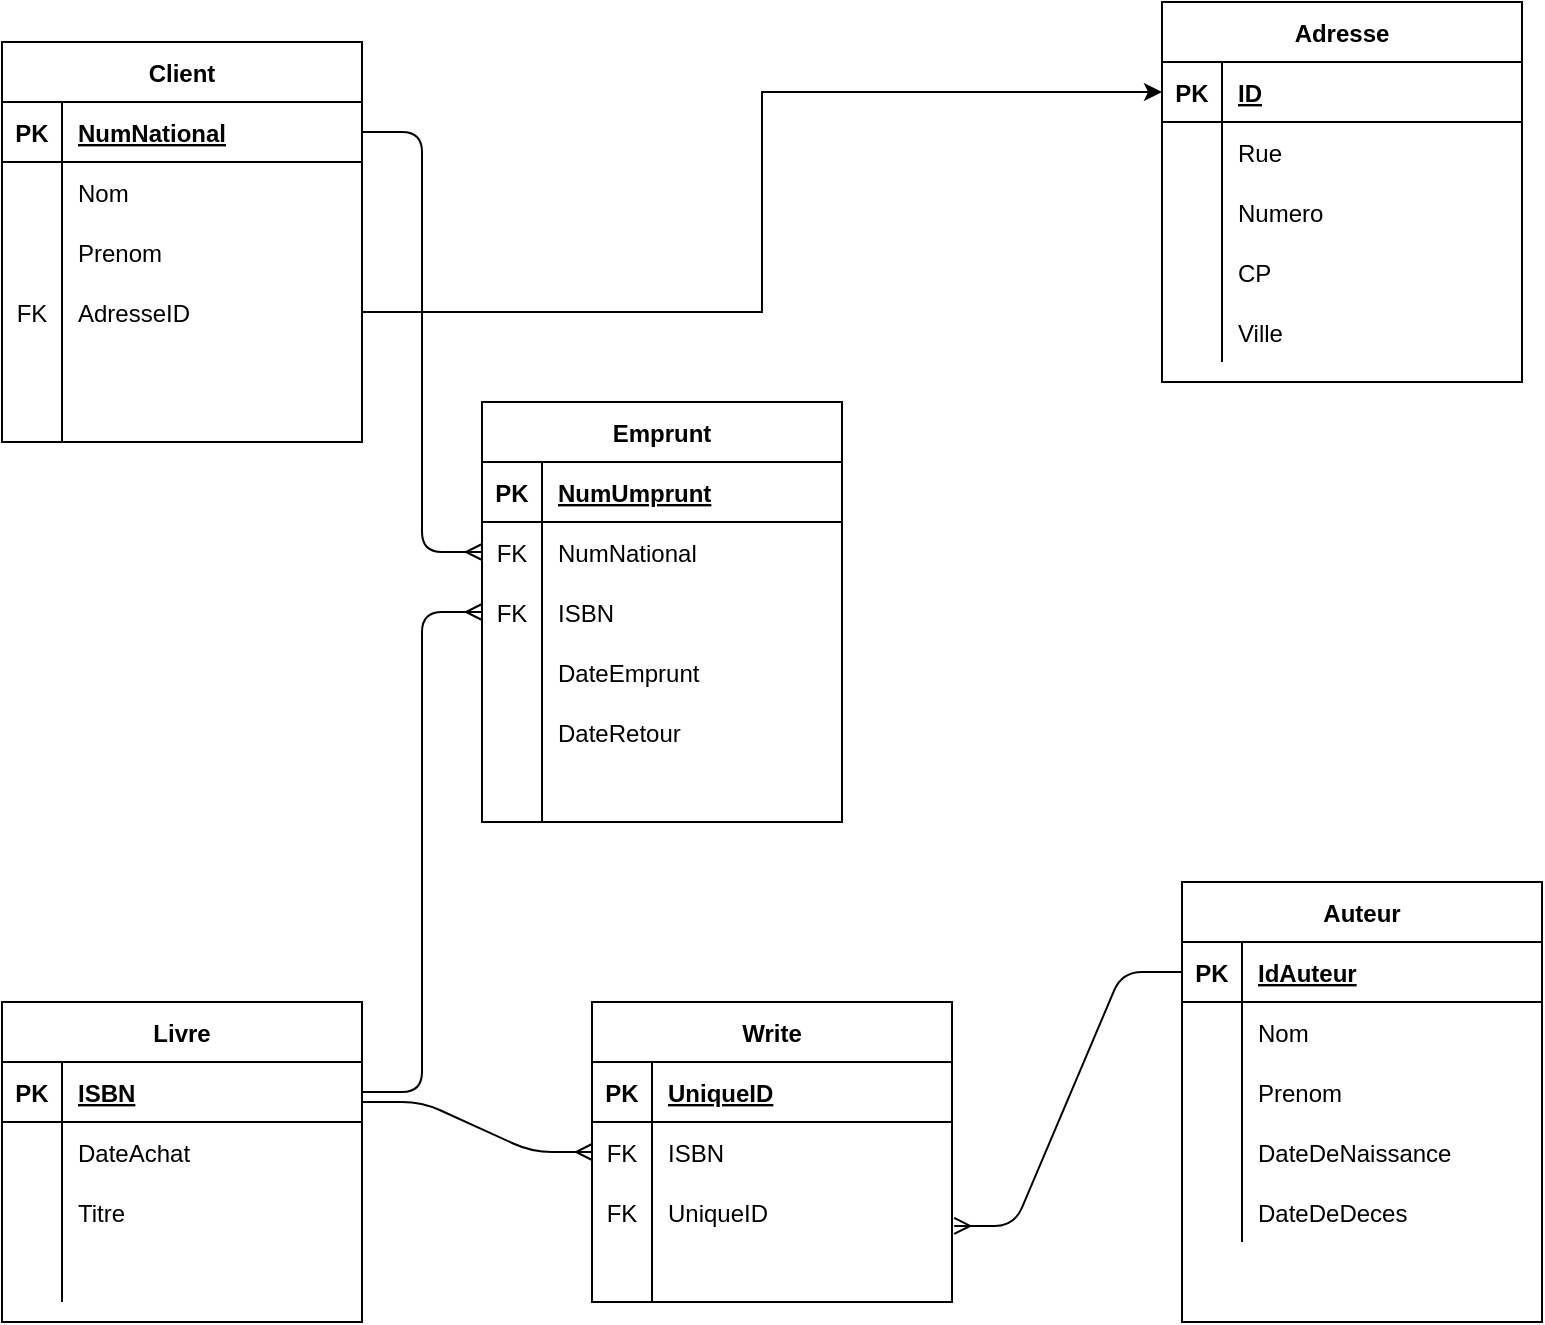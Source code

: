 <mxfile version="14.1.9" type="device"><diagram id="R2lEEEUBdFMjLlhIrx00" name="Page-1"><mxGraphModel dx="1329" dy="673" grid="1" gridSize="10" guides="1" tooltips="1" connect="1" arrows="1" fold="1" page="1" pageScale="1" pageWidth="850" pageHeight="1100" math="0" shadow="0" extFonts="Permanent Marker^https://fonts.googleapis.com/css?family=Permanent+Marker"><root><mxCell id="0"/><mxCell id="1" parent="0"/><mxCell id="unf7eHwnhutKVn63imaH-4" value="Client" style="shape=table;startSize=30;container=1;collapsible=1;childLayout=tableLayout;fixedRows=1;rowLines=0;fontStyle=1;align=center;resizeLast=1;" vertex="1" parent="1"><mxGeometry x="40" y="40" width="180" height="200" as="geometry"/></mxCell><mxCell id="unf7eHwnhutKVn63imaH-5" value="" style="shape=partialRectangle;collapsible=0;dropTarget=0;pointerEvents=0;fillColor=none;top=0;left=0;bottom=1;right=0;points=[[0,0.5],[1,0.5]];portConstraint=eastwest;" vertex="1" parent="unf7eHwnhutKVn63imaH-4"><mxGeometry y="30" width="180" height="30" as="geometry"/></mxCell><mxCell id="unf7eHwnhutKVn63imaH-6" value="PK" style="shape=partialRectangle;connectable=0;fillColor=none;top=0;left=0;bottom=0;right=0;fontStyle=1;overflow=hidden;" vertex="1" parent="unf7eHwnhutKVn63imaH-5"><mxGeometry width="30" height="30" as="geometry"/></mxCell><mxCell id="unf7eHwnhutKVn63imaH-7" value="NumNational" style="shape=partialRectangle;connectable=0;fillColor=none;top=0;left=0;bottom=0;right=0;align=left;spacingLeft=6;fontStyle=5;overflow=hidden;" vertex="1" parent="unf7eHwnhutKVn63imaH-5"><mxGeometry x="30" width="150" height="30" as="geometry"/></mxCell><mxCell id="unf7eHwnhutKVn63imaH-8" value="" style="shape=partialRectangle;collapsible=0;dropTarget=0;pointerEvents=0;fillColor=none;top=0;left=0;bottom=0;right=0;points=[[0,0.5],[1,0.5]];portConstraint=eastwest;" vertex="1" parent="unf7eHwnhutKVn63imaH-4"><mxGeometry y="60" width="180" height="30" as="geometry"/></mxCell><mxCell id="unf7eHwnhutKVn63imaH-9" value="" style="shape=partialRectangle;connectable=0;fillColor=none;top=0;left=0;bottom=0;right=0;editable=1;overflow=hidden;" vertex="1" parent="unf7eHwnhutKVn63imaH-8"><mxGeometry width="30" height="30" as="geometry"/></mxCell><mxCell id="unf7eHwnhutKVn63imaH-10" value="Nom" style="shape=partialRectangle;connectable=0;fillColor=none;top=0;left=0;bottom=0;right=0;align=left;spacingLeft=6;overflow=hidden;" vertex="1" parent="unf7eHwnhutKVn63imaH-8"><mxGeometry x="30" width="150" height="30" as="geometry"/></mxCell><mxCell id="unf7eHwnhutKVn63imaH-11" value="" style="shape=partialRectangle;collapsible=0;dropTarget=0;pointerEvents=0;fillColor=none;top=0;left=0;bottom=0;right=0;points=[[0,0.5],[1,0.5]];portConstraint=eastwest;" vertex="1" parent="unf7eHwnhutKVn63imaH-4"><mxGeometry y="90" width="180" height="30" as="geometry"/></mxCell><mxCell id="unf7eHwnhutKVn63imaH-12" value="" style="shape=partialRectangle;connectable=0;fillColor=none;top=0;left=0;bottom=0;right=0;editable=1;overflow=hidden;" vertex="1" parent="unf7eHwnhutKVn63imaH-11"><mxGeometry width="30" height="30" as="geometry"/></mxCell><mxCell id="unf7eHwnhutKVn63imaH-13" value="Prenom" style="shape=partialRectangle;connectable=0;fillColor=none;top=0;left=0;bottom=0;right=0;align=left;spacingLeft=6;overflow=hidden;" vertex="1" parent="unf7eHwnhutKVn63imaH-11"><mxGeometry x="30" width="150" height="30" as="geometry"/></mxCell><mxCell id="unf7eHwnhutKVn63imaH-31" value="" style="shape=partialRectangle;collapsible=0;dropTarget=0;pointerEvents=0;fillColor=none;top=0;left=0;bottom=0;right=0;points=[[0,0.5],[1,0.5]];portConstraint=eastwest;" vertex="1" parent="unf7eHwnhutKVn63imaH-4"><mxGeometry y="120" width="180" height="30" as="geometry"/></mxCell><mxCell id="unf7eHwnhutKVn63imaH-32" value="FK" style="shape=partialRectangle;connectable=0;fillColor=none;top=0;left=0;bottom=0;right=0;fontStyle=0;overflow=hidden;" vertex="1" parent="unf7eHwnhutKVn63imaH-31"><mxGeometry width="30" height="30" as="geometry"/></mxCell><mxCell id="unf7eHwnhutKVn63imaH-33" value="AdresseID" style="shape=partialRectangle;connectable=0;fillColor=none;top=0;left=0;bottom=0;right=0;align=left;spacingLeft=6;fontStyle=0;overflow=hidden;" vertex="1" parent="unf7eHwnhutKVn63imaH-31"><mxGeometry x="30" width="150" height="30" as="geometry"/></mxCell><mxCell id="unf7eHwnhutKVn63imaH-18" value="" style="shape=partialRectangle;collapsible=0;dropTarget=0;pointerEvents=0;fillColor=none;top=0;left=0;bottom=0;right=0;points=[[0,0.5],[1,0.5]];portConstraint=eastwest;" vertex="1" parent="unf7eHwnhutKVn63imaH-4"><mxGeometry y="150" width="180" height="20" as="geometry"/></mxCell><mxCell id="unf7eHwnhutKVn63imaH-19" value="" style="shape=partialRectangle;connectable=0;fillColor=none;top=0;left=0;bottom=0;right=0;editable=1;overflow=hidden;" vertex="1" parent="unf7eHwnhutKVn63imaH-18"><mxGeometry width="30" height="20" as="geometry"/></mxCell><mxCell id="unf7eHwnhutKVn63imaH-20" value="" style="shape=partialRectangle;connectable=0;fillColor=none;top=0;left=0;bottom=0;right=0;align=left;spacingLeft=6;overflow=hidden;" vertex="1" parent="unf7eHwnhutKVn63imaH-18"><mxGeometry x="30" width="150" height="20" as="geometry"/></mxCell><mxCell id="unf7eHwnhutKVn63imaH-14" value="" style="shape=partialRectangle;collapsible=0;dropTarget=0;pointerEvents=0;fillColor=none;top=0;left=0;bottom=0;right=0;points=[[0,0.5],[1,0.5]];portConstraint=eastwest;" vertex="1" parent="unf7eHwnhutKVn63imaH-4"><mxGeometry y="170" width="180" height="30" as="geometry"/></mxCell><mxCell id="unf7eHwnhutKVn63imaH-15" value="" style="shape=partialRectangle;connectable=0;fillColor=none;top=0;left=0;bottom=0;right=0;editable=1;overflow=hidden;" vertex="1" parent="unf7eHwnhutKVn63imaH-14"><mxGeometry width="30" height="30" as="geometry"/></mxCell><mxCell id="unf7eHwnhutKVn63imaH-16" value="" style="shape=partialRectangle;connectable=0;fillColor=none;top=0;left=0;bottom=0;right=0;align=left;spacingLeft=6;overflow=hidden;" vertex="1" parent="unf7eHwnhutKVn63imaH-14"><mxGeometry x="30" width="150" height="30" as="geometry"/></mxCell><mxCell id="unf7eHwnhutKVn63imaH-34" value="Adresse" style="shape=table;startSize=30;container=1;collapsible=1;childLayout=tableLayout;fixedRows=1;rowLines=0;fontStyle=1;align=center;resizeLast=1;" vertex="1" parent="1"><mxGeometry x="620" y="20" width="180" height="190" as="geometry"/></mxCell><mxCell id="unf7eHwnhutKVn63imaH-35" value="" style="shape=partialRectangle;collapsible=0;dropTarget=0;pointerEvents=0;fillColor=none;top=0;left=0;bottom=1;right=0;points=[[0,0.5],[1,0.5]];portConstraint=eastwest;" vertex="1" parent="unf7eHwnhutKVn63imaH-34"><mxGeometry y="30" width="180" height="30" as="geometry"/></mxCell><mxCell id="unf7eHwnhutKVn63imaH-36" value="PK" style="shape=partialRectangle;connectable=0;fillColor=none;top=0;left=0;bottom=0;right=0;fontStyle=1;overflow=hidden;" vertex="1" parent="unf7eHwnhutKVn63imaH-35"><mxGeometry width="30" height="30" as="geometry"/></mxCell><mxCell id="unf7eHwnhutKVn63imaH-37" value="ID" style="shape=partialRectangle;connectable=0;fillColor=none;top=0;left=0;bottom=0;right=0;align=left;spacingLeft=6;fontStyle=5;overflow=hidden;" vertex="1" parent="unf7eHwnhutKVn63imaH-35"><mxGeometry x="30" width="150" height="30" as="geometry"/></mxCell><mxCell id="unf7eHwnhutKVn63imaH-38" value="" style="shape=partialRectangle;collapsible=0;dropTarget=0;pointerEvents=0;fillColor=none;top=0;left=0;bottom=0;right=0;points=[[0,0.5],[1,0.5]];portConstraint=eastwest;" vertex="1" parent="unf7eHwnhutKVn63imaH-34"><mxGeometry y="60" width="180" height="30" as="geometry"/></mxCell><mxCell id="unf7eHwnhutKVn63imaH-39" value="" style="shape=partialRectangle;connectable=0;fillColor=none;top=0;left=0;bottom=0;right=0;editable=1;overflow=hidden;" vertex="1" parent="unf7eHwnhutKVn63imaH-38"><mxGeometry width="30" height="30" as="geometry"/></mxCell><mxCell id="unf7eHwnhutKVn63imaH-40" value="Rue" style="shape=partialRectangle;connectable=0;fillColor=none;top=0;left=0;bottom=0;right=0;align=left;spacingLeft=6;overflow=hidden;" vertex="1" parent="unf7eHwnhutKVn63imaH-38"><mxGeometry x="30" width="150" height="30" as="geometry"/></mxCell><mxCell id="unf7eHwnhutKVn63imaH-41" value="" style="shape=partialRectangle;collapsible=0;dropTarget=0;pointerEvents=0;fillColor=none;top=0;left=0;bottom=0;right=0;points=[[0,0.5],[1,0.5]];portConstraint=eastwest;" vertex="1" parent="unf7eHwnhutKVn63imaH-34"><mxGeometry y="90" width="180" height="30" as="geometry"/></mxCell><mxCell id="unf7eHwnhutKVn63imaH-42" value="" style="shape=partialRectangle;connectable=0;fillColor=none;top=0;left=0;bottom=0;right=0;editable=1;overflow=hidden;" vertex="1" parent="unf7eHwnhutKVn63imaH-41"><mxGeometry width="30" height="30" as="geometry"/></mxCell><mxCell id="unf7eHwnhutKVn63imaH-43" value="Numero" style="shape=partialRectangle;connectable=0;fillColor=none;top=0;left=0;bottom=0;right=0;align=left;spacingLeft=6;overflow=hidden;" vertex="1" parent="unf7eHwnhutKVn63imaH-41"><mxGeometry x="30" width="150" height="30" as="geometry"/></mxCell><mxCell id="unf7eHwnhutKVn63imaH-44" value="" style="shape=partialRectangle;collapsible=0;dropTarget=0;pointerEvents=0;fillColor=none;top=0;left=0;bottom=0;right=0;points=[[0,0.5],[1,0.5]];portConstraint=eastwest;" vertex="1" parent="unf7eHwnhutKVn63imaH-34"><mxGeometry y="120" width="180" height="30" as="geometry"/></mxCell><mxCell id="unf7eHwnhutKVn63imaH-45" value="" style="shape=partialRectangle;connectable=0;fillColor=none;top=0;left=0;bottom=0;right=0;editable=1;overflow=hidden;" vertex="1" parent="unf7eHwnhutKVn63imaH-44"><mxGeometry width="30" height="30" as="geometry"/></mxCell><mxCell id="unf7eHwnhutKVn63imaH-46" value="CP" style="shape=partialRectangle;connectable=0;fillColor=none;top=0;left=0;bottom=0;right=0;align=left;spacingLeft=6;overflow=hidden;" vertex="1" parent="unf7eHwnhutKVn63imaH-44"><mxGeometry x="30" width="150" height="30" as="geometry"/></mxCell><mxCell id="unf7eHwnhutKVn63imaH-49" value="" style="shape=partialRectangle;collapsible=0;dropTarget=0;pointerEvents=0;fillColor=none;top=0;left=0;bottom=0;right=0;points=[[0,0.5],[1,0.5]];portConstraint=eastwest;" vertex="1" parent="unf7eHwnhutKVn63imaH-34"><mxGeometry y="150" width="180" height="30" as="geometry"/></mxCell><mxCell id="unf7eHwnhutKVn63imaH-50" value="" style="shape=partialRectangle;connectable=0;fillColor=none;top=0;left=0;bottom=0;right=0;editable=1;overflow=hidden;" vertex="1" parent="unf7eHwnhutKVn63imaH-49"><mxGeometry width="30" height="30" as="geometry"/></mxCell><mxCell id="unf7eHwnhutKVn63imaH-51" value="Ville" style="shape=partialRectangle;connectable=0;fillColor=none;top=0;left=0;bottom=0;right=0;align=left;spacingLeft=6;overflow=hidden;" vertex="1" parent="unf7eHwnhutKVn63imaH-49"><mxGeometry x="30" width="150" height="30" as="geometry"/></mxCell><mxCell id="unf7eHwnhutKVn63imaH-48" style="edgeStyle=orthogonalEdgeStyle;rounded=0;orthogonalLoop=1;jettySize=auto;html=1;" edge="1" parent="1" source="unf7eHwnhutKVn63imaH-31" target="unf7eHwnhutKVn63imaH-35"><mxGeometry relative="1" as="geometry"/></mxCell><mxCell id="unf7eHwnhutKVn63imaH-52" value="Livre" style="shape=table;startSize=30;container=1;collapsible=1;childLayout=tableLayout;fixedRows=1;rowLines=0;fontStyle=1;align=center;resizeLast=1;" vertex="1" parent="1"><mxGeometry x="40" y="520" width="180" height="160" as="geometry"/></mxCell><mxCell id="unf7eHwnhutKVn63imaH-53" value="" style="shape=partialRectangle;collapsible=0;dropTarget=0;pointerEvents=0;fillColor=none;top=0;left=0;bottom=1;right=0;points=[[0,0.5],[1,0.5]];portConstraint=eastwest;" vertex="1" parent="unf7eHwnhutKVn63imaH-52"><mxGeometry y="30" width="180" height="30" as="geometry"/></mxCell><mxCell id="unf7eHwnhutKVn63imaH-54" value="PK" style="shape=partialRectangle;connectable=0;fillColor=none;top=0;left=0;bottom=0;right=0;fontStyle=1;overflow=hidden;" vertex="1" parent="unf7eHwnhutKVn63imaH-53"><mxGeometry width="30" height="30" as="geometry"/></mxCell><mxCell id="unf7eHwnhutKVn63imaH-55" value="ISBN" style="shape=partialRectangle;connectable=0;fillColor=none;top=0;left=0;bottom=0;right=0;align=left;spacingLeft=6;fontStyle=5;overflow=hidden;" vertex="1" parent="unf7eHwnhutKVn63imaH-53"><mxGeometry x="30" width="150" height="30" as="geometry"/></mxCell><mxCell id="unf7eHwnhutKVn63imaH-56" value="" style="shape=partialRectangle;collapsible=0;dropTarget=0;pointerEvents=0;fillColor=none;top=0;left=0;bottom=0;right=0;points=[[0,0.5],[1,0.5]];portConstraint=eastwest;" vertex="1" parent="unf7eHwnhutKVn63imaH-52"><mxGeometry y="60" width="180" height="30" as="geometry"/></mxCell><mxCell id="unf7eHwnhutKVn63imaH-57" value="" style="shape=partialRectangle;connectable=0;fillColor=none;top=0;left=0;bottom=0;right=0;editable=1;overflow=hidden;" vertex="1" parent="unf7eHwnhutKVn63imaH-56"><mxGeometry width="30" height="30" as="geometry"/></mxCell><mxCell id="unf7eHwnhutKVn63imaH-58" value="DateAchat" style="shape=partialRectangle;connectable=0;fillColor=none;top=0;left=0;bottom=0;right=0;align=left;spacingLeft=6;overflow=hidden;" vertex="1" parent="unf7eHwnhutKVn63imaH-56"><mxGeometry x="30" width="150" height="30" as="geometry"/></mxCell><mxCell id="unf7eHwnhutKVn63imaH-59" value="" style="shape=partialRectangle;collapsible=0;dropTarget=0;pointerEvents=0;fillColor=none;top=0;left=0;bottom=0;right=0;points=[[0,0.5],[1,0.5]];portConstraint=eastwest;" vertex="1" parent="unf7eHwnhutKVn63imaH-52"><mxGeometry y="90" width="180" height="30" as="geometry"/></mxCell><mxCell id="unf7eHwnhutKVn63imaH-60" value="" style="shape=partialRectangle;connectable=0;fillColor=none;top=0;left=0;bottom=0;right=0;editable=1;overflow=hidden;" vertex="1" parent="unf7eHwnhutKVn63imaH-59"><mxGeometry width="30" height="30" as="geometry"/></mxCell><mxCell id="unf7eHwnhutKVn63imaH-61" value="Titre" style="shape=partialRectangle;connectable=0;fillColor=none;top=0;left=0;bottom=0;right=0;align=left;spacingLeft=6;overflow=hidden;" vertex="1" parent="unf7eHwnhutKVn63imaH-59"><mxGeometry x="30" width="150" height="30" as="geometry"/></mxCell><mxCell id="unf7eHwnhutKVn63imaH-62" value="" style="shape=partialRectangle;collapsible=0;dropTarget=0;pointerEvents=0;fillColor=none;top=0;left=0;bottom=0;right=0;points=[[0,0.5],[1,0.5]];portConstraint=eastwest;" vertex="1" parent="unf7eHwnhutKVn63imaH-52"><mxGeometry y="120" width="180" height="30" as="geometry"/></mxCell><mxCell id="unf7eHwnhutKVn63imaH-63" value="" style="shape=partialRectangle;connectable=0;fillColor=none;top=0;left=0;bottom=0;right=0;editable=1;overflow=hidden;" vertex="1" parent="unf7eHwnhutKVn63imaH-62"><mxGeometry width="30" height="30" as="geometry"/></mxCell><mxCell id="unf7eHwnhutKVn63imaH-64" value="" style="shape=partialRectangle;connectable=0;fillColor=none;top=0;left=0;bottom=0;right=0;align=left;spacingLeft=6;overflow=hidden;" vertex="1" parent="unf7eHwnhutKVn63imaH-62"><mxGeometry x="30" width="150" height="30" as="geometry"/></mxCell><mxCell id="unf7eHwnhutKVn63imaH-65" value="Auteur" style="shape=table;startSize=30;container=1;collapsible=1;childLayout=tableLayout;fixedRows=1;rowLines=0;fontStyle=1;align=center;resizeLast=1;" vertex="1" parent="1"><mxGeometry x="630" y="460" width="180" height="220" as="geometry"/></mxCell><mxCell id="unf7eHwnhutKVn63imaH-66" value="" style="shape=partialRectangle;collapsible=0;dropTarget=0;pointerEvents=0;fillColor=none;top=0;left=0;bottom=1;right=0;points=[[0,0.5],[1,0.5]];portConstraint=eastwest;" vertex="1" parent="unf7eHwnhutKVn63imaH-65"><mxGeometry y="30" width="180" height="30" as="geometry"/></mxCell><mxCell id="unf7eHwnhutKVn63imaH-67" value="PK" style="shape=partialRectangle;connectable=0;fillColor=none;top=0;left=0;bottom=0;right=0;fontStyle=1;overflow=hidden;" vertex="1" parent="unf7eHwnhutKVn63imaH-66"><mxGeometry width="30" height="30" as="geometry"/></mxCell><mxCell id="unf7eHwnhutKVn63imaH-68" value="IdAuteur" style="shape=partialRectangle;connectable=0;fillColor=none;top=0;left=0;bottom=0;right=0;align=left;spacingLeft=6;fontStyle=5;overflow=hidden;" vertex="1" parent="unf7eHwnhutKVn63imaH-66"><mxGeometry x="30" width="150" height="30" as="geometry"/></mxCell><mxCell id="unf7eHwnhutKVn63imaH-69" value="" style="shape=partialRectangle;collapsible=0;dropTarget=0;pointerEvents=0;fillColor=none;top=0;left=0;bottom=0;right=0;points=[[0,0.5],[1,0.5]];portConstraint=eastwest;" vertex="1" parent="unf7eHwnhutKVn63imaH-65"><mxGeometry y="60" width="180" height="30" as="geometry"/></mxCell><mxCell id="unf7eHwnhutKVn63imaH-70" value="" style="shape=partialRectangle;connectable=0;fillColor=none;top=0;left=0;bottom=0;right=0;editable=1;overflow=hidden;" vertex="1" parent="unf7eHwnhutKVn63imaH-69"><mxGeometry width="30" height="30" as="geometry"/></mxCell><mxCell id="unf7eHwnhutKVn63imaH-71" value="Nom" style="shape=partialRectangle;connectable=0;fillColor=none;top=0;left=0;bottom=0;right=0;align=left;spacingLeft=6;overflow=hidden;" vertex="1" parent="unf7eHwnhutKVn63imaH-69"><mxGeometry x="30" width="150" height="30" as="geometry"/></mxCell><mxCell id="unf7eHwnhutKVn63imaH-72" value="" style="shape=partialRectangle;collapsible=0;dropTarget=0;pointerEvents=0;fillColor=none;top=0;left=0;bottom=0;right=0;points=[[0,0.5],[1,0.5]];portConstraint=eastwest;" vertex="1" parent="unf7eHwnhutKVn63imaH-65"><mxGeometry y="90" width="180" height="30" as="geometry"/></mxCell><mxCell id="unf7eHwnhutKVn63imaH-73" value="" style="shape=partialRectangle;connectable=0;fillColor=none;top=0;left=0;bottom=0;right=0;editable=1;overflow=hidden;" vertex="1" parent="unf7eHwnhutKVn63imaH-72"><mxGeometry width="30" height="30" as="geometry"/></mxCell><mxCell id="unf7eHwnhutKVn63imaH-74" value="Prenom" style="shape=partialRectangle;connectable=0;fillColor=none;top=0;left=0;bottom=0;right=0;align=left;spacingLeft=6;overflow=hidden;" vertex="1" parent="unf7eHwnhutKVn63imaH-72"><mxGeometry x="30" width="150" height="30" as="geometry"/></mxCell><mxCell id="unf7eHwnhutKVn63imaH-75" value="" style="shape=partialRectangle;collapsible=0;dropTarget=0;pointerEvents=0;fillColor=none;top=0;left=0;bottom=0;right=0;points=[[0,0.5],[1,0.5]];portConstraint=eastwest;" vertex="1" parent="unf7eHwnhutKVn63imaH-65"><mxGeometry y="120" width="180" height="30" as="geometry"/></mxCell><mxCell id="unf7eHwnhutKVn63imaH-76" value="" style="shape=partialRectangle;connectable=0;fillColor=none;top=0;left=0;bottom=0;right=0;editable=1;overflow=hidden;" vertex="1" parent="unf7eHwnhutKVn63imaH-75"><mxGeometry width="30" height="30" as="geometry"/></mxCell><mxCell id="unf7eHwnhutKVn63imaH-77" value="DateDeNaissance" style="shape=partialRectangle;connectable=0;fillColor=none;top=0;left=0;bottom=0;right=0;align=left;spacingLeft=6;overflow=hidden;" vertex="1" parent="unf7eHwnhutKVn63imaH-75"><mxGeometry x="30" width="150" height="30" as="geometry"/></mxCell><mxCell id="unf7eHwnhutKVn63imaH-81" value="" style="shape=partialRectangle;collapsible=0;dropTarget=0;pointerEvents=0;fillColor=none;top=0;left=0;bottom=0;right=0;points=[[0,0.5],[1,0.5]];portConstraint=eastwest;" vertex="1" parent="unf7eHwnhutKVn63imaH-65"><mxGeometry y="150" width="180" height="30" as="geometry"/></mxCell><mxCell id="unf7eHwnhutKVn63imaH-82" value="" style="shape=partialRectangle;connectable=0;fillColor=none;top=0;left=0;bottom=0;right=0;editable=1;overflow=hidden;" vertex="1" parent="unf7eHwnhutKVn63imaH-81"><mxGeometry width="30" height="30" as="geometry"/></mxCell><mxCell id="unf7eHwnhutKVn63imaH-83" value="DateDeDeces" style="shape=partialRectangle;connectable=0;fillColor=none;top=0;left=0;bottom=0;right=0;align=left;spacingLeft=6;overflow=hidden;" vertex="1" parent="unf7eHwnhutKVn63imaH-81"><mxGeometry x="30" width="150" height="30" as="geometry"/></mxCell><mxCell id="unf7eHwnhutKVn63imaH-87" value="Write" style="shape=table;startSize=30;container=1;collapsible=1;childLayout=tableLayout;fixedRows=1;rowLines=0;fontStyle=1;align=center;resizeLast=1;" vertex="1" parent="1"><mxGeometry x="335" y="520" width="180" height="150" as="geometry"/></mxCell><mxCell id="unf7eHwnhutKVn63imaH-88" value="" style="shape=partialRectangle;collapsible=0;dropTarget=0;pointerEvents=0;fillColor=none;top=0;left=0;bottom=1;right=0;points=[[0,0.5],[1,0.5]];portConstraint=eastwest;" vertex="1" parent="unf7eHwnhutKVn63imaH-87"><mxGeometry y="30" width="180" height="30" as="geometry"/></mxCell><mxCell id="unf7eHwnhutKVn63imaH-89" value="PK" style="shape=partialRectangle;connectable=0;fillColor=none;top=0;left=0;bottom=0;right=0;fontStyle=1;overflow=hidden;" vertex="1" parent="unf7eHwnhutKVn63imaH-88"><mxGeometry width="30" height="30" as="geometry"/></mxCell><mxCell id="unf7eHwnhutKVn63imaH-90" value="UniqueID" style="shape=partialRectangle;connectable=0;fillColor=none;top=0;left=0;bottom=0;right=0;align=left;spacingLeft=6;fontStyle=5;overflow=hidden;" vertex="1" parent="unf7eHwnhutKVn63imaH-88"><mxGeometry x="30" width="150" height="30" as="geometry"/></mxCell><mxCell id="unf7eHwnhutKVn63imaH-132" value="" style="shape=partialRectangle;collapsible=0;dropTarget=0;pointerEvents=0;fillColor=none;top=0;left=0;bottom=0;right=0;points=[[0,0.5],[1,0.5]];portConstraint=eastwest;" vertex="1" parent="unf7eHwnhutKVn63imaH-87"><mxGeometry y="60" width="180" height="30" as="geometry"/></mxCell><mxCell id="unf7eHwnhutKVn63imaH-133" value="FK" style="shape=partialRectangle;connectable=0;fillColor=none;top=0;left=0;bottom=0;right=0;fontStyle=0;overflow=hidden;" vertex="1" parent="unf7eHwnhutKVn63imaH-132"><mxGeometry width="30" height="30" as="geometry"/></mxCell><mxCell id="unf7eHwnhutKVn63imaH-134" value="ISBN" style="shape=partialRectangle;connectable=0;fillColor=none;top=0;left=0;bottom=0;right=0;align=left;spacingLeft=6;fontStyle=0;overflow=hidden;" vertex="1" parent="unf7eHwnhutKVn63imaH-132"><mxGeometry x="30" width="150" height="30" as="geometry"/></mxCell><mxCell id="unf7eHwnhutKVn63imaH-135" value="" style="shape=partialRectangle;collapsible=0;dropTarget=0;pointerEvents=0;fillColor=none;top=0;left=0;bottom=0;right=0;points=[[0,0.5],[1,0.5]];portConstraint=eastwest;" vertex="1" parent="unf7eHwnhutKVn63imaH-87"><mxGeometry y="90" width="180" height="30" as="geometry"/></mxCell><mxCell id="unf7eHwnhutKVn63imaH-136" value="FK" style="shape=partialRectangle;connectable=0;fillColor=none;top=0;left=0;bottom=0;right=0;fontStyle=0;overflow=hidden;" vertex="1" parent="unf7eHwnhutKVn63imaH-135"><mxGeometry width="30" height="30" as="geometry"/></mxCell><mxCell id="unf7eHwnhutKVn63imaH-137" value="UniqueID" style="shape=partialRectangle;connectable=0;fillColor=none;top=0;left=0;bottom=0;right=0;align=left;spacingLeft=6;fontStyle=0;overflow=hidden;" vertex="1" parent="unf7eHwnhutKVn63imaH-135"><mxGeometry x="30" width="150" height="30" as="geometry"/></mxCell><mxCell id="unf7eHwnhutKVn63imaH-97" value="" style="shape=partialRectangle;collapsible=0;dropTarget=0;pointerEvents=0;fillColor=none;top=0;left=0;bottom=0;right=0;points=[[0,0.5],[1,0.5]];portConstraint=eastwest;" vertex="1" parent="unf7eHwnhutKVn63imaH-87"><mxGeometry y="120" width="180" height="30" as="geometry"/></mxCell><mxCell id="unf7eHwnhutKVn63imaH-98" value="" style="shape=partialRectangle;connectable=0;fillColor=none;top=0;left=0;bottom=0;right=0;editable=1;overflow=hidden;" vertex="1" parent="unf7eHwnhutKVn63imaH-97"><mxGeometry width="30" height="30" as="geometry"/></mxCell><mxCell id="unf7eHwnhutKVn63imaH-99" value="" style="shape=partialRectangle;connectable=0;fillColor=none;top=0;left=0;bottom=0;right=0;align=left;spacingLeft=6;overflow=hidden;" vertex="1" parent="unf7eHwnhutKVn63imaH-97"><mxGeometry x="30" width="150" height="30" as="geometry"/></mxCell><mxCell id="unf7eHwnhutKVn63imaH-100" value="Emprunt" style="shape=table;startSize=30;container=1;collapsible=1;childLayout=tableLayout;fixedRows=1;rowLines=0;fontStyle=1;align=center;resizeLast=1;" vertex="1" parent="1"><mxGeometry x="280" y="220" width="180" height="210" as="geometry"/></mxCell><mxCell id="unf7eHwnhutKVn63imaH-101" value="" style="shape=partialRectangle;collapsible=0;dropTarget=0;pointerEvents=0;fillColor=none;top=0;left=0;bottom=1;right=0;points=[[0,0.5],[1,0.5]];portConstraint=eastwest;" vertex="1" parent="unf7eHwnhutKVn63imaH-100"><mxGeometry y="30" width="180" height="30" as="geometry"/></mxCell><mxCell id="unf7eHwnhutKVn63imaH-102" value="PK" style="shape=partialRectangle;connectable=0;fillColor=none;top=0;left=0;bottom=0;right=0;fontStyle=1;overflow=hidden;" vertex="1" parent="unf7eHwnhutKVn63imaH-101"><mxGeometry width="30" height="30" as="geometry"/></mxCell><mxCell id="unf7eHwnhutKVn63imaH-103" value="NumUmprunt" style="shape=partialRectangle;connectable=0;fillColor=none;top=0;left=0;bottom=0;right=0;align=left;spacingLeft=6;fontStyle=5;overflow=hidden;" vertex="1" parent="unf7eHwnhutKVn63imaH-101"><mxGeometry x="30" width="150" height="30" as="geometry"/></mxCell><mxCell id="unf7eHwnhutKVn63imaH-116" value="" style="shape=partialRectangle;collapsible=0;dropTarget=0;pointerEvents=0;fillColor=none;top=0;left=0;bottom=0;right=0;points=[[0,0.5],[1,0.5]];portConstraint=eastwest;" vertex="1" parent="unf7eHwnhutKVn63imaH-100"><mxGeometry y="60" width="180" height="30" as="geometry"/></mxCell><mxCell id="unf7eHwnhutKVn63imaH-117" value="FK" style="shape=partialRectangle;connectable=0;fillColor=none;top=0;left=0;bottom=0;right=0;fontStyle=0;overflow=hidden;" vertex="1" parent="unf7eHwnhutKVn63imaH-116"><mxGeometry width="30" height="30" as="geometry"/></mxCell><mxCell id="unf7eHwnhutKVn63imaH-118" value="NumNational" style="shape=partialRectangle;connectable=0;fillColor=none;top=0;left=0;bottom=0;right=0;align=left;spacingLeft=6;fontStyle=0;overflow=hidden;" vertex="1" parent="unf7eHwnhutKVn63imaH-116"><mxGeometry x="30" width="150" height="30" as="geometry"/></mxCell><mxCell id="unf7eHwnhutKVn63imaH-119" value="" style="shape=partialRectangle;collapsible=0;dropTarget=0;pointerEvents=0;fillColor=none;top=0;left=0;bottom=0;right=0;points=[[0,0.5],[1,0.5]];portConstraint=eastwest;" vertex="1" parent="unf7eHwnhutKVn63imaH-100"><mxGeometry y="90" width="180" height="30" as="geometry"/></mxCell><mxCell id="unf7eHwnhutKVn63imaH-120" value="FK" style="shape=partialRectangle;connectable=0;fillColor=none;top=0;left=0;bottom=0;right=0;fontStyle=0;overflow=hidden;" vertex="1" parent="unf7eHwnhutKVn63imaH-119"><mxGeometry width="30" height="30" as="geometry"/></mxCell><mxCell id="unf7eHwnhutKVn63imaH-121" value="ISBN" style="shape=partialRectangle;connectable=0;fillColor=none;top=0;left=0;bottom=0;right=0;align=left;spacingLeft=6;fontStyle=0;overflow=hidden;" vertex="1" parent="unf7eHwnhutKVn63imaH-119"><mxGeometry x="30" width="150" height="30" as="geometry"/></mxCell><mxCell id="unf7eHwnhutKVn63imaH-107" value="" style="shape=partialRectangle;collapsible=0;dropTarget=0;pointerEvents=0;fillColor=none;top=0;left=0;bottom=0;right=0;points=[[0,0.5],[1,0.5]];portConstraint=eastwest;" vertex="1" parent="unf7eHwnhutKVn63imaH-100"><mxGeometry y="120" width="180" height="30" as="geometry"/></mxCell><mxCell id="unf7eHwnhutKVn63imaH-108" value="" style="shape=partialRectangle;connectable=0;fillColor=none;top=0;left=0;bottom=0;right=0;editable=1;overflow=hidden;" vertex="1" parent="unf7eHwnhutKVn63imaH-107"><mxGeometry width="30" height="30" as="geometry"/></mxCell><mxCell id="unf7eHwnhutKVn63imaH-109" value="DateEmprunt" style="shape=partialRectangle;connectable=0;fillColor=none;top=0;left=0;bottom=0;right=0;align=left;spacingLeft=6;overflow=hidden;" vertex="1" parent="unf7eHwnhutKVn63imaH-107"><mxGeometry x="30" width="150" height="30" as="geometry"/></mxCell><mxCell id="unf7eHwnhutKVn63imaH-110" value="" style="shape=partialRectangle;collapsible=0;dropTarget=0;pointerEvents=0;fillColor=none;top=0;left=0;bottom=0;right=0;points=[[0,0.5],[1,0.5]];portConstraint=eastwest;" vertex="1" parent="unf7eHwnhutKVn63imaH-100"><mxGeometry y="150" width="180" height="30" as="geometry"/></mxCell><mxCell id="unf7eHwnhutKVn63imaH-111" value="" style="shape=partialRectangle;connectable=0;fillColor=none;top=0;left=0;bottom=0;right=0;editable=1;overflow=hidden;" vertex="1" parent="unf7eHwnhutKVn63imaH-110"><mxGeometry width="30" height="30" as="geometry"/></mxCell><mxCell id="unf7eHwnhutKVn63imaH-112" value="DateRetour" style="shape=partialRectangle;connectable=0;fillColor=none;top=0;left=0;bottom=0;right=0;align=left;spacingLeft=6;overflow=hidden;" vertex="1" parent="unf7eHwnhutKVn63imaH-110"><mxGeometry x="30" width="150" height="30" as="geometry"/></mxCell><mxCell id="unf7eHwnhutKVn63imaH-104" value="" style="shape=partialRectangle;collapsible=0;dropTarget=0;pointerEvents=0;fillColor=none;top=0;left=0;bottom=0;right=0;points=[[0,0.5],[1,0.5]];portConstraint=eastwest;" vertex="1" parent="unf7eHwnhutKVn63imaH-100"><mxGeometry y="180" width="180" height="30" as="geometry"/></mxCell><mxCell id="unf7eHwnhutKVn63imaH-105" value="" style="shape=partialRectangle;connectable=0;fillColor=none;top=0;left=0;bottom=0;right=0;editable=1;overflow=hidden;" vertex="1" parent="unf7eHwnhutKVn63imaH-104"><mxGeometry width="30" height="30" as="geometry"/></mxCell><mxCell id="unf7eHwnhutKVn63imaH-106" value="" style="shape=partialRectangle;connectable=0;fillColor=none;top=0;left=0;bottom=0;right=0;align=left;spacingLeft=6;overflow=hidden;" vertex="1" parent="unf7eHwnhutKVn63imaH-104"><mxGeometry x="30" width="150" height="30" as="geometry"/></mxCell><mxCell id="unf7eHwnhutKVn63imaH-124" value="" style="edgeStyle=entityRelationEdgeStyle;fontSize=12;html=1;endArrow=ERmany;entryX=0;entryY=0.5;entryDx=0;entryDy=0;exitX=1;exitY=0.5;exitDx=0;exitDy=0;" edge="1" parent="1" source="unf7eHwnhutKVn63imaH-5" target="unf7eHwnhutKVn63imaH-116"><mxGeometry width="100" height="100" relative="1" as="geometry"><mxPoint x="330" y="400" as="sourcePoint"/><mxPoint x="430" y="300" as="targetPoint"/></mxGeometry></mxCell><mxCell id="unf7eHwnhutKVn63imaH-125" value="" style="edgeStyle=entityRelationEdgeStyle;fontSize=12;html=1;endArrow=ERmany;exitX=1;exitY=0.5;exitDx=0;exitDy=0;entryX=0;entryY=0.5;entryDx=0;entryDy=0;" edge="1" parent="1" source="unf7eHwnhutKVn63imaH-53" target="unf7eHwnhutKVn63imaH-119"><mxGeometry width="100" height="100" relative="1" as="geometry"><mxPoint x="330" y="400" as="sourcePoint"/><mxPoint x="430" y="300" as="targetPoint"/></mxGeometry></mxCell><mxCell id="unf7eHwnhutKVn63imaH-127" value="" style="edgeStyle=entityRelationEdgeStyle;fontSize=12;html=1;endArrow=ERmany;entryX=0;entryY=0.5;entryDx=0;entryDy=0;" edge="1" parent="1" target="unf7eHwnhutKVn63imaH-132"><mxGeometry width="100" height="100" relative="1" as="geometry"><mxPoint x="220" y="570" as="sourcePoint"/><mxPoint x="335" y="595" as="targetPoint"/></mxGeometry></mxCell><mxCell id="unf7eHwnhutKVn63imaH-139" value="" style="edgeStyle=entityRelationEdgeStyle;fontSize=12;html=1;endArrow=ERmany;entryX=1.006;entryY=0.733;entryDx=0;entryDy=0;entryPerimeter=0;exitX=0;exitY=0.5;exitDx=0;exitDy=0;" edge="1" parent="1" source="unf7eHwnhutKVn63imaH-66" target="unf7eHwnhutKVn63imaH-135"><mxGeometry width="100" height="100" relative="1" as="geometry"><mxPoint x="330" y="540" as="sourcePoint"/><mxPoint x="430" y="440" as="targetPoint"/></mxGeometry></mxCell></root></mxGraphModel></diagram></mxfile>
